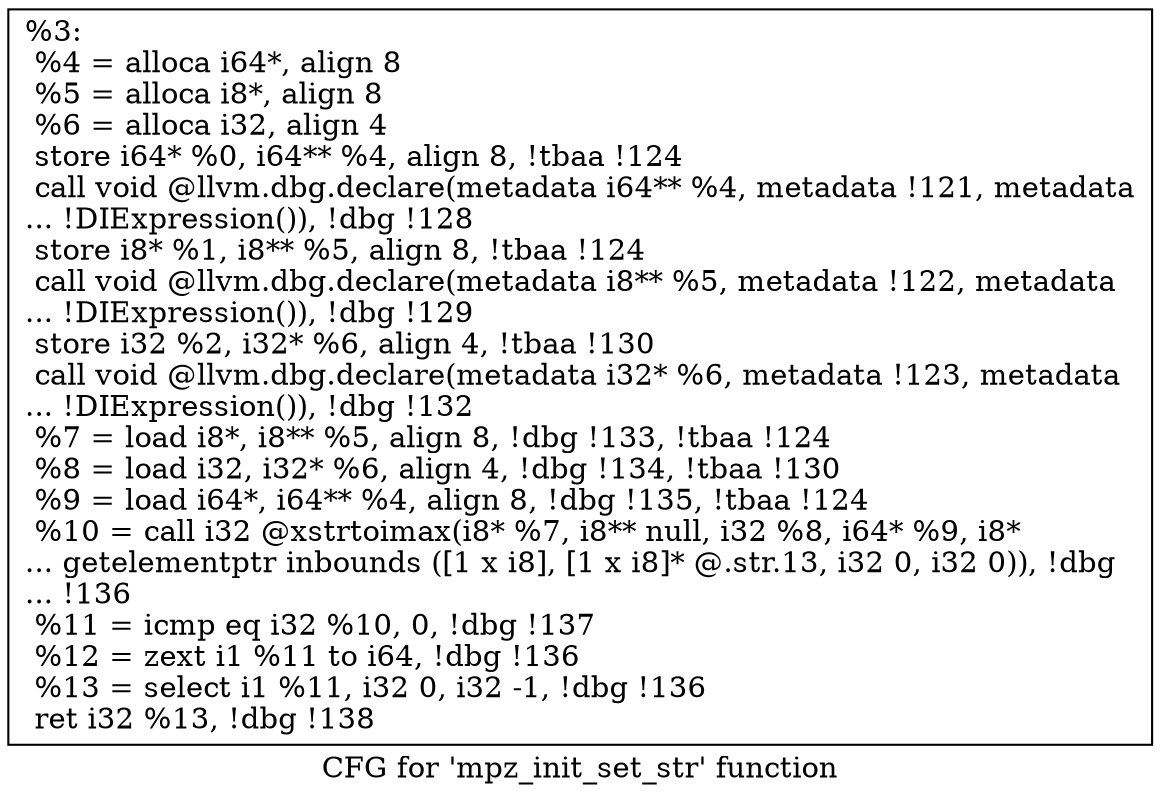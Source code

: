 digraph "CFG for 'mpz_init_set_str' function" {
	label="CFG for 'mpz_init_set_str' function";

	Node0x2394e50 [shape=record,label="{%3:\l  %4 = alloca i64*, align 8\l  %5 = alloca i8*, align 8\l  %6 = alloca i32, align 4\l  store i64* %0, i64** %4, align 8, !tbaa !124\l  call void @llvm.dbg.declare(metadata i64** %4, metadata !121, metadata\l... !DIExpression()), !dbg !128\l  store i8* %1, i8** %5, align 8, !tbaa !124\l  call void @llvm.dbg.declare(metadata i8** %5, metadata !122, metadata\l... !DIExpression()), !dbg !129\l  store i32 %2, i32* %6, align 4, !tbaa !130\l  call void @llvm.dbg.declare(metadata i32* %6, metadata !123, metadata\l... !DIExpression()), !dbg !132\l  %7 = load i8*, i8** %5, align 8, !dbg !133, !tbaa !124\l  %8 = load i32, i32* %6, align 4, !dbg !134, !tbaa !130\l  %9 = load i64*, i64** %4, align 8, !dbg !135, !tbaa !124\l  %10 = call i32 @xstrtoimax(i8* %7, i8** null, i32 %8, i64* %9, i8*\l... getelementptr inbounds ([1 x i8], [1 x i8]* @.str.13, i32 0, i32 0)), !dbg\l... !136\l  %11 = icmp eq i32 %10, 0, !dbg !137\l  %12 = zext i1 %11 to i64, !dbg !136\l  %13 = select i1 %11, i32 0, i32 -1, !dbg !136\l  ret i32 %13, !dbg !138\l}"];
}
